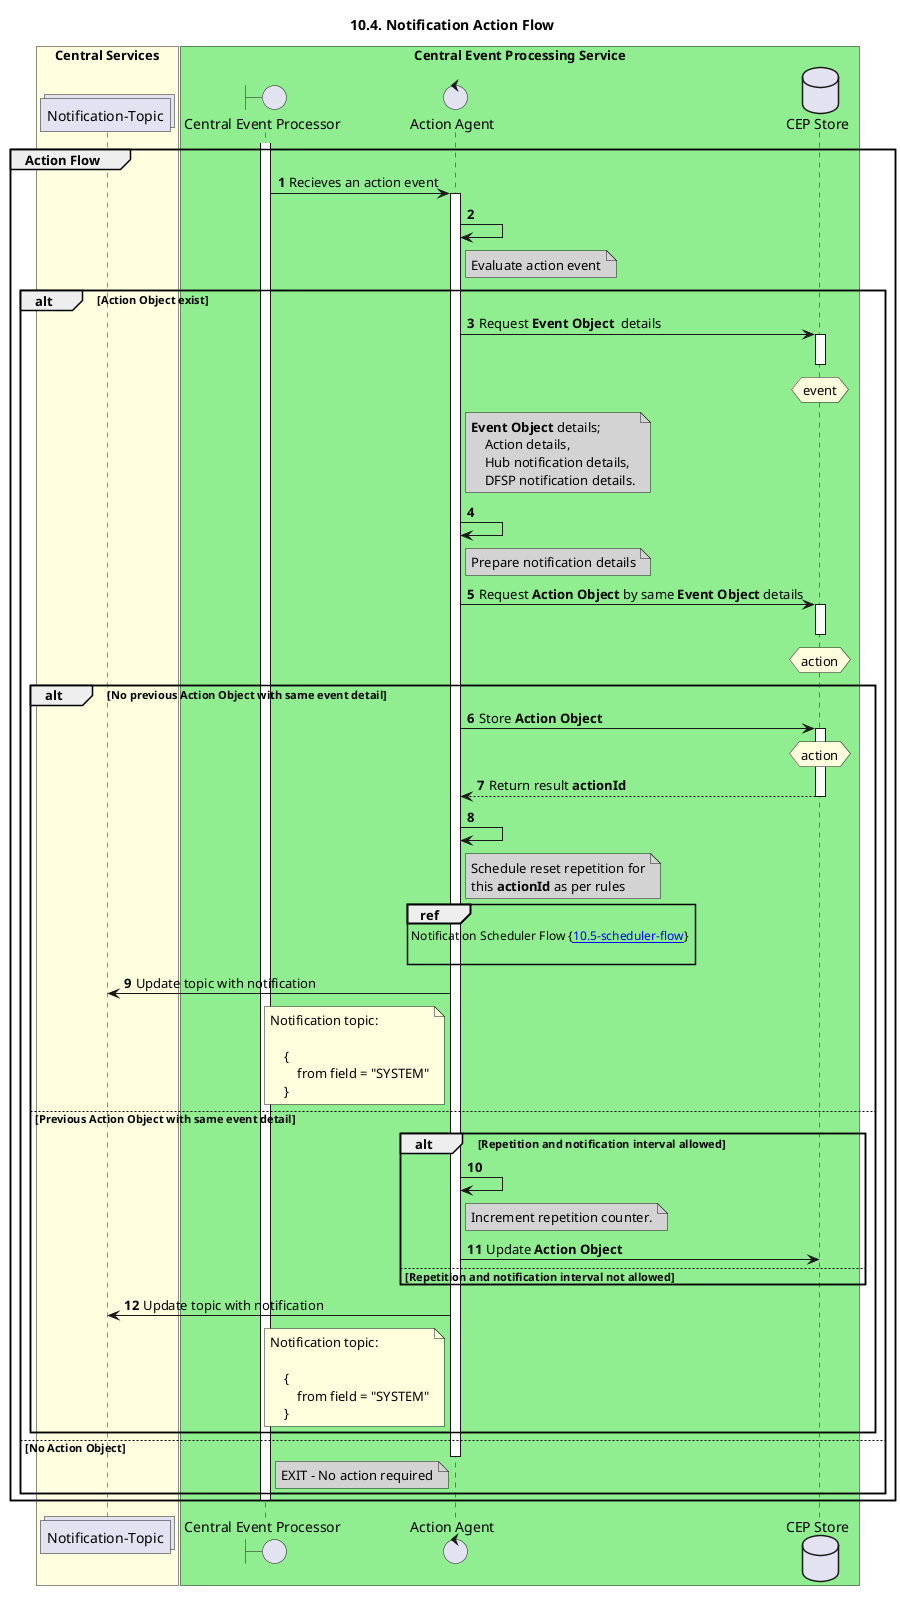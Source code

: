 @startuml
' declate title
title 10.4. Notification Action Flow
autonumber

' declare actors
collections "Notification-Topic" as topicNotify
boundary "Central Event Processor" as CEP
control "Action Agent" as AA
database "CEP Store" as DB

box "Central Services" #LightYellow
participant topicNotify
end box
box "Central Event Processing Service" #LightGreen
participant CEP
participant AA
participant DB
end box

' start flow
Group Action Flow
    activate CEP
    CEP -> AA: Recieves an action event
    activate AA
    AA -> AA
    note right of AA #lightGrey
        Evaluate action event
    end note

    alt **Action Object** exist
        AA -> DB: Request **Event Object**  details
        activate DB
        deactivate DB
        hnote over DB
            event
        end hnote
        note right of AA #LightGrey
            **Event Object** details;
                Action details,
                Hub notification details,
                DFSP notification details.
        end note
        AA -> AA
        note right of AA #LightGrey
            Prepare notification details
        end note
        AA -> DB: Request **Action Object** by same **Event Object** details
        activate DB
        deactivate DB
        hnote over DB
            action
        end hnote

        alt No previous **Action Object** with same event detail
            AA -> DB: Store **Action Object**
            activate DB
            hnote over DB
                action
            end hnote
            AA <-- DB: Return result **actionId**
            deactivate DB
            AA -> AA
            note right of AA #LightGrey
                Schedule reset repetition for
                this **actionId** as per rules
            end note
            ref over AA :  Notification Scheduler Flow {[[https://github.com/mojaloop/central-event-processor/tree/master/docs/sequenceDiagrams/seq-cep-10.5-scheduler-flow.svg 10.5-scheduler-flow]]} \n

            topicNotify <- AA: Update topic with notification
            note left of AA
                Notification topic:

                    {
                        from field = "SYSTEM"
                    }
            end note
        else Previous **Action Object** with same event detail

            alt Repetition and notification interval allowed
                AA -> AA
                note right of AA #LightGrey
                    Increment repetition counter.
                end note
            AA -> DB: Update **Action Object**
            else Repetition and notification interval not allowed
            end
            activate DB
            deactivate DB
            topicNotify <- AA: Update topic with notification
            note left of AA
                Notification topic:

                    {
                        from field = "SYSTEM"
                    }
            end note
        end
    else No **Action Object**
    deactivate AA
    note right of CEP #LightGrey
        EXIT - No action required
    end note
    end
    deactivate CEP
end
@enduml
